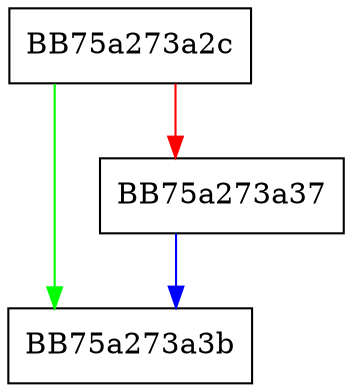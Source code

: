 digraph Attach {
  node [shape="box"];
  graph [splines=ortho];
  BB75a273a2c -> BB75a273a3b [color="green"];
  BB75a273a2c -> BB75a273a37 [color="red"];
  BB75a273a37 -> BB75a273a3b [color="blue"];
}